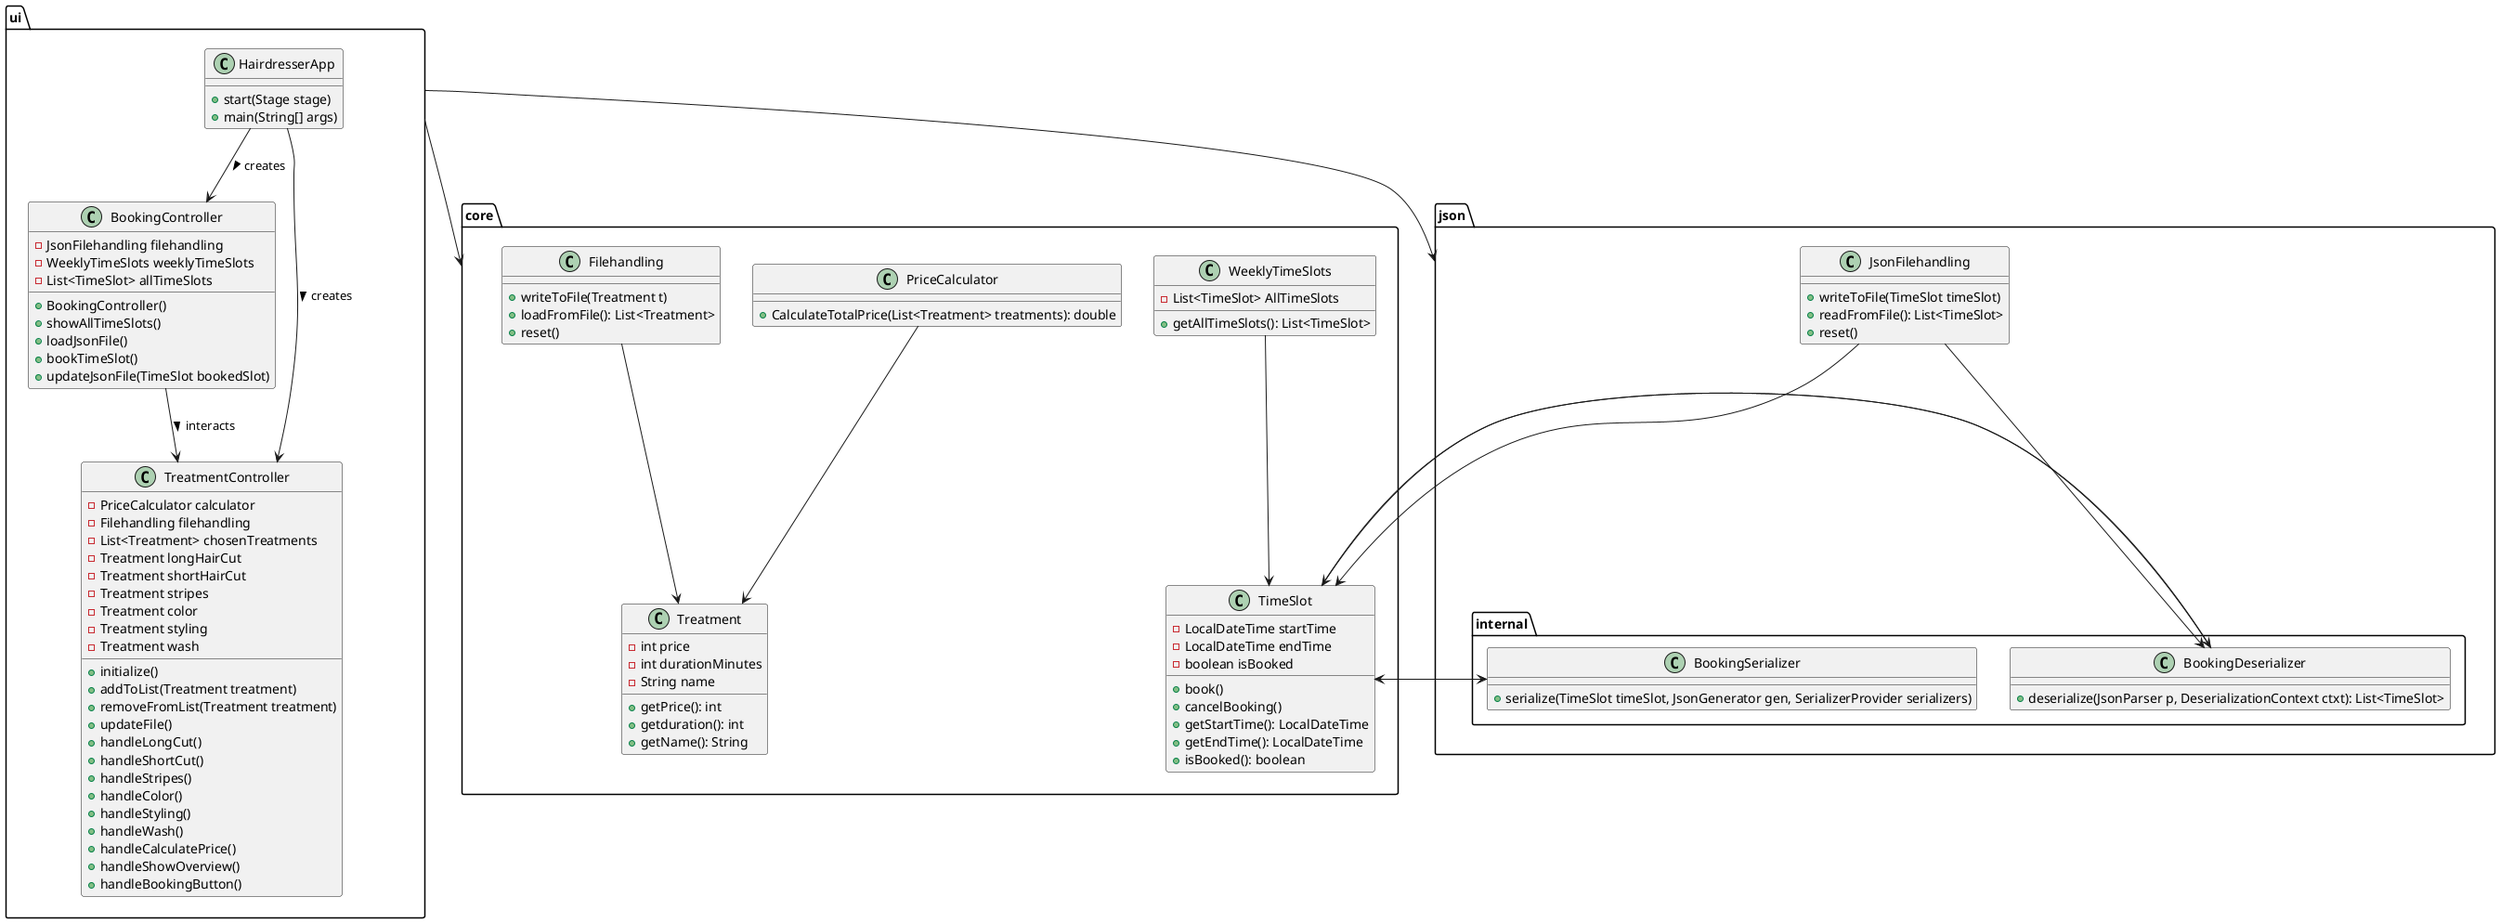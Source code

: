 @startuml diagram
' Package: core
package core {
    class Filehandling {
        +writeToFile(Treatment t)
        +loadFromFile(): List<Treatment>
        +reset()
    }

    class PriceCalculator {
        +CalculateTotalPrice(List<Treatment> treatments): double
    }

    class TimeSlot {
        -LocalDateTime startTime
        -LocalDateTime endTime
        -boolean isBooked
        +book()
        +cancelBooking()
        +getStartTime(): LocalDateTime
        +getEndTime(): LocalDateTime
        +isBooked(): boolean
    }

    class Treatment {
        -int price
        -int durationMinutes
        -String name
        +getPrice(): int
        +getduration(): int
        +getName(): String
    }

    class WeeklyTimeSlots {
        -List<TimeSlot> AllTimeSlots
        +getAllTimeSlots(): List<TimeSlot>
    }
}

' Package: json.internal
package json.internal {
    class BookingDeserializer {
        +deserialize(JsonParser p, DeserializationContext ctxt): List<TimeSlot>
    }

    class BookingSerializer {
        +serialize(TimeSlot timeSlot, JsonGenerator gen, SerializerProvider serializers)
    }
}

' Package: json
package json {
    class JsonFilehandling {
        +writeToFile(TimeSlot timeSlot)
        +readFromFile(): List<TimeSlot>
        +reset()
    }
}

' Package: ui
package ui {
    class BookingController {
        -JsonFilehandling filehandling
        -WeeklyTimeSlots weeklyTimeSlots
        -List<TimeSlot> allTimeSlots
        +BookingController()
        +showAllTimeSlots()
        +loadJsonFile()
        +bookTimeSlot()
        +updateJsonFile(TimeSlot bookedSlot)
    }

    class HairdresserApp {
        +start(Stage stage)
        +main(String[] args)
    }

    class TreatmentController {
        -PriceCalculator calculator
        -Filehandling filehandling
        -List<Treatment> chosenTreatments
        -Treatment longHairCut
        -Treatment shortHairCut
        -Treatment stripes
        -Treatment color
        -Treatment styling
        -Treatment wash
        +initialize()
        +addToList(Treatment treatment)
        +removeFromList(Treatment treatment)
        +updateFile()
        +handleLongCut()
        +handleShortCut()
        +handleStripes()
        +handleColor()
        +handleStyling()
        +handleWash()
        +handleCalculatePrice()
        +handleShowOverview()
        +handleBookingButton()
    }
}


' Relationships
HairdresserApp --> BookingController : creates >
HairdresserApp --> TreatmentController : creates >
BookingController --> TreatmentController : interacts >
ui --> json
ui --> core

' Relationships
Filehandling --> Treatment
PriceCalculator --> Treatment
WeeklyTimeSlots --> TimeSlot
TimeSlot --> BookingSerializer
TimeSlot --> BookingDeserializer
JsonFilehandling --> TimeSlot
JsonFilehandling --> BookingDeserializer
BookingSerializer --> TimeSlot
BookingDeserializer --> TimeSlot

@enduml

